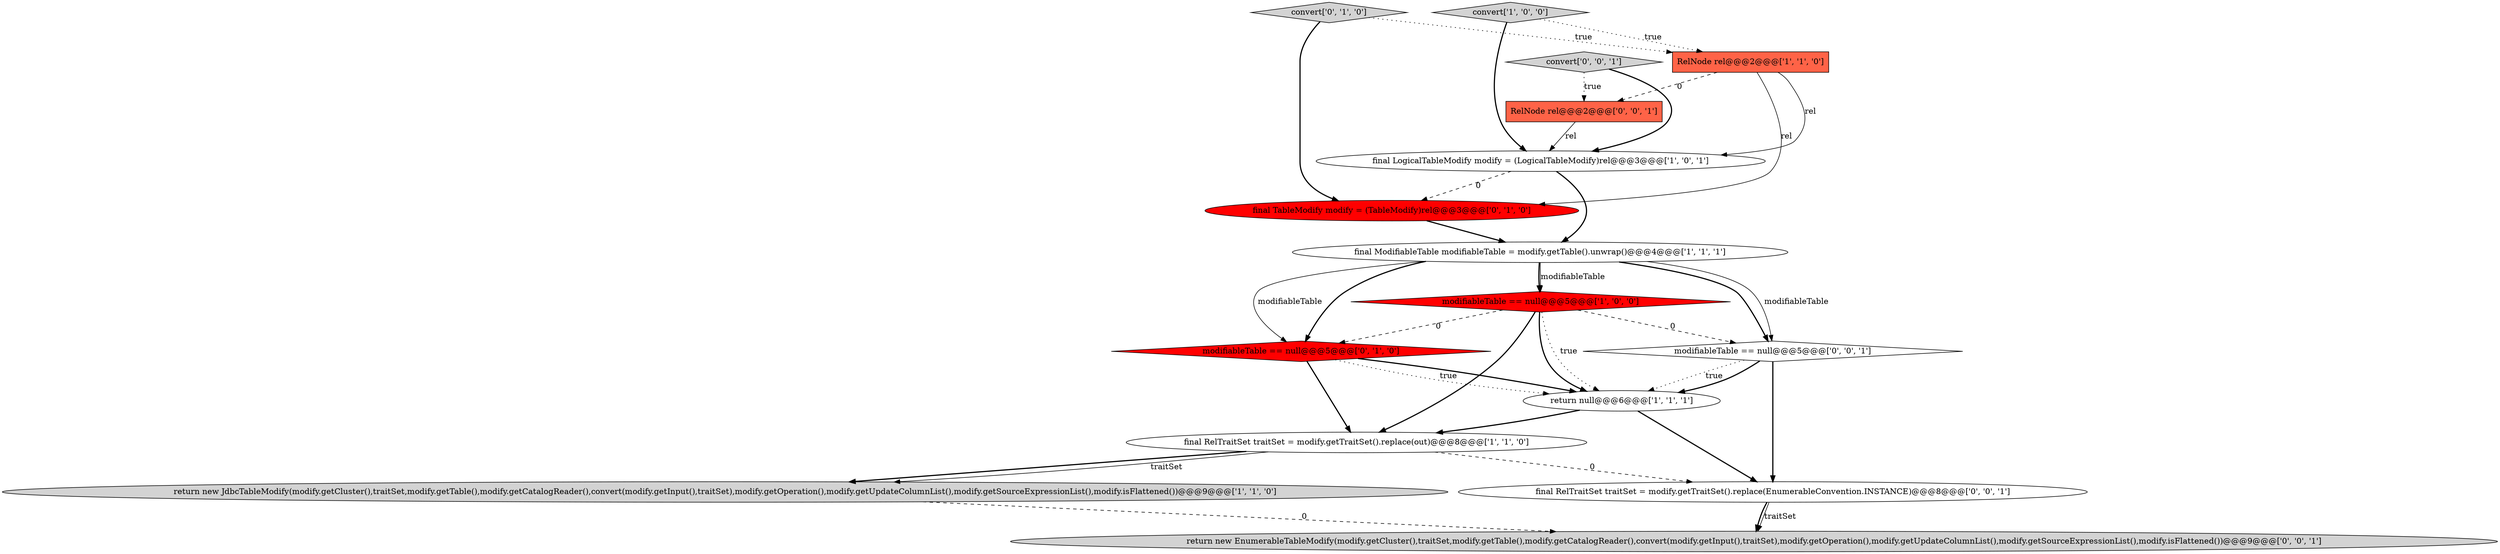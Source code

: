 digraph {
1 [style = filled, label = "RelNode rel@@@2@@@['1', '1', '0']", fillcolor = tomato, shape = box image = "AAA0AAABBB1BBB"];
3 [style = filled, label = "modifiableTable == null@@@5@@@['1', '0', '0']", fillcolor = red, shape = diamond image = "AAA1AAABBB1BBB"];
7 [style = filled, label = "convert['1', '0', '0']", fillcolor = lightgray, shape = diamond image = "AAA0AAABBB1BBB"];
14 [style = filled, label = "return new EnumerableTableModify(modify.getCluster(),traitSet,modify.getTable(),modify.getCatalogReader(),convert(modify.getInput(),traitSet),modify.getOperation(),modify.getUpdateColumnList(),modify.getSourceExpressionList(),modify.isFlattened())@@@9@@@['0', '0', '1']", fillcolor = lightgray, shape = ellipse image = "AAA0AAABBB3BBB"];
9 [style = filled, label = "convert['0', '1', '0']", fillcolor = lightgray, shape = diamond image = "AAA0AAABBB2BBB"];
13 [style = filled, label = "final RelTraitSet traitSet = modify.getTraitSet().replace(EnumerableConvention.INSTANCE)@@@8@@@['0', '0', '1']", fillcolor = white, shape = ellipse image = "AAA0AAABBB3BBB"];
15 [style = filled, label = "modifiableTable == null@@@5@@@['0', '0', '1']", fillcolor = white, shape = diamond image = "AAA0AAABBB3BBB"];
11 [style = filled, label = "RelNode rel@@@2@@@['0', '0', '1']", fillcolor = tomato, shape = box image = "AAA0AAABBB3BBB"];
6 [style = filled, label = "return new JdbcTableModify(modify.getCluster(),traitSet,modify.getTable(),modify.getCatalogReader(),convert(modify.getInput(),traitSet),modify.getOperation(),modify.getUpdateColumnList(),modify.getSourceExpressionList(),modify.isFlattened())@@@9@@@['1', '1', '0']", fillcolor = lightgray, shape = ellipse image = "AAA0AAABBB1BBB"];
12 [style = filled, label = "convert['0', '0', '1']", fillcolor = lightgray, shape = diamond image = "AAA0AAABBB3BBB"];
4 [style = filled, label = "return null@@@6@@@['1', '1', '1']", fillcolor = white, shape = ellipse image = "AAA0AAABBB1BBB"];
10 [style = filled, label = "final TableModify modify = (TableModify)rel@@@3@@@['0', '1', '0']", fillcolor = red, shape = ellipse image = "AAA1AAABBB2BBB"];
2 [style = filled, label = "final LogicalTableModify modify = (LogicalTableModify)rel@@@3@@@['1', '0', '1']", fillcolor = white, shape = ellipse image = "AAA0AAABBB1BBB"];
0 [style = filled, label = "final RelTraitSet traitSet = modify.getTraitSet().replace(out)@@@8@@@['1', '1', '0']", fillcolor = white, shape = ellipse image = "AAA0AAABBB1BBB"];
8 [style = filled, label = "modifiableTable == null@@@5@@@['0', '1', '0']", fillcolor = red, shape = diamond image = "AAA1AAABBB2BBB"];
5 [style = filled, label = "final ModifiableTable modifiableTable = modify.getTable().unwrap()@@@4@@@['1', '1', '1']", fillcolor = white, shape = ellipse image = "AAA0AAABBB1BBB"];
5->3 [style = bold, label=""];
5->8 [style = bold, label=""];
5->8 [style = solid, label="modifiableTable"];
15->13 [style = bold, label=""];
0->6 [style = bold, label=""];
4->13 [style = bold, label=""];
3->4 [style = dotted, label="true"];
5->15 [style = bold, label=""];
9->10 [style = bold, label=""];
11->2 [style = solid, label="rel"];
6->14 [style = dashed, label="0"];
3->4 [style = bold, label=""];
8->4 [style = dotted, label="true"];
13->14 [style = solid, label="traitSet"];
15->4 [style = dotted, label="true"];
3->0 [style = bold, label=""];
2->10 [style = dashed, label="0"];
4->0 [style = bold, label=""];
12->11 [style = dotted, label="true"];
0->6 [style = solid, label="traitSet"];
8->0 [style = bold, label=""];
1->2 [style = solid, label="rel"];
12->2 [style = bold, label=""];
10->5 [style = bold, label=""];
1->10 [style = solid, label="rel"];
5->3 [style = solid, label="modifiableTable"];
7->2 [style = bold, label=""];
1->11 [style = dashed, label="0"];
0->13 [style = dashed, label="0"];
15->4 [style = bold, label=""];
5->15 [style = solid, label="modifiableTable"];
9->1 [style = dotted, label="true"];
3->15 [style = dashed, label="0"];
3->8 [style = dashed, label="0"];
8->4 [style = bold, label=""];
7->1 [style = dotted, label="true"];
13->14 [style = bold, label=""];
2->5 [style = bold, label=""];
}
